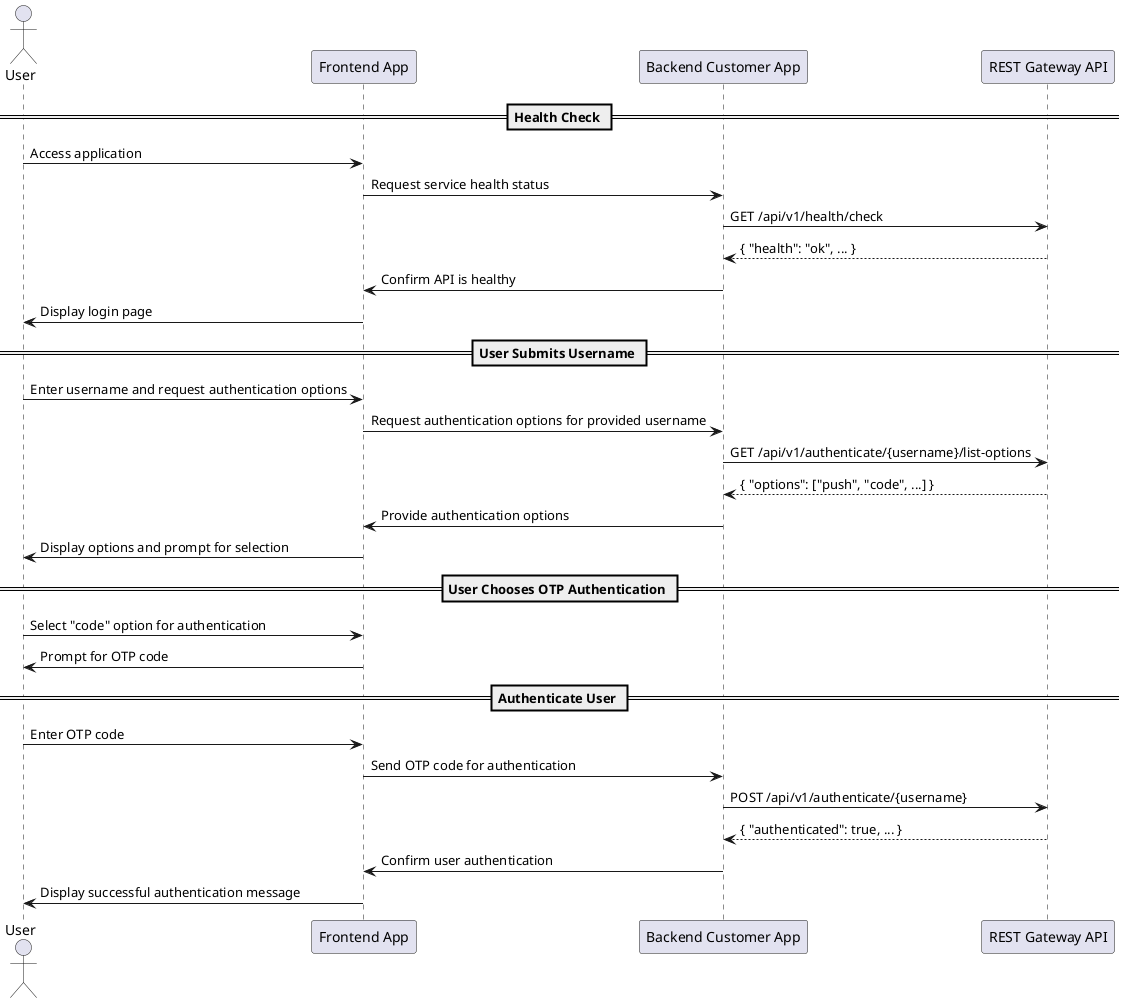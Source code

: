 @startuml
actor User
participant "Frontend App" as Frontend
participant "Backend Customer App" as BackendApp
participant "REST Gateway API" as Gateway

== Health Check ==
User -> Frontend: Access application
Frontend -> BackendApp: Request service health status
BackendApp -> Gateway: GET /api/v1/health/check
Gateway --> BackendApp: { "health": "ok", ... }
BackendApp -> Frontend: Confirm API is healthy
Frontend -> User: Display login page

== User Submits Username ==
User -> Frontend: Enter username and request authentication options
Frontend -> BackendApp: Request authentication options for provided username
BackendApp -> Gateway: GET /api/v1/authenticate/{username}/list-options
Gateway --> BackendApp: { "options": ["push", "code", ...] }
BackendApp -> Frontend: Provide authentication options
Frontend -> User: Display options and prompt for selection

== User Chooses OTP Authentication ==
User -> Frontend: Select "code" option for authentication
Frontend -> User: Prompt for OTP code

== Authenticate User ==
User -> Frontend: Enter OTP code
Frontend -> BackendApp: Send OTP code for authentication
BackendApp -> Gateway: POST /api/v1/authenticate/{username}
Gateway --> BackendApp: { "authenticated": true, ... }
BackendApp -> Frontend: Confirm user authentication
Frontend -> User: Display successful authentication message

@enduml
